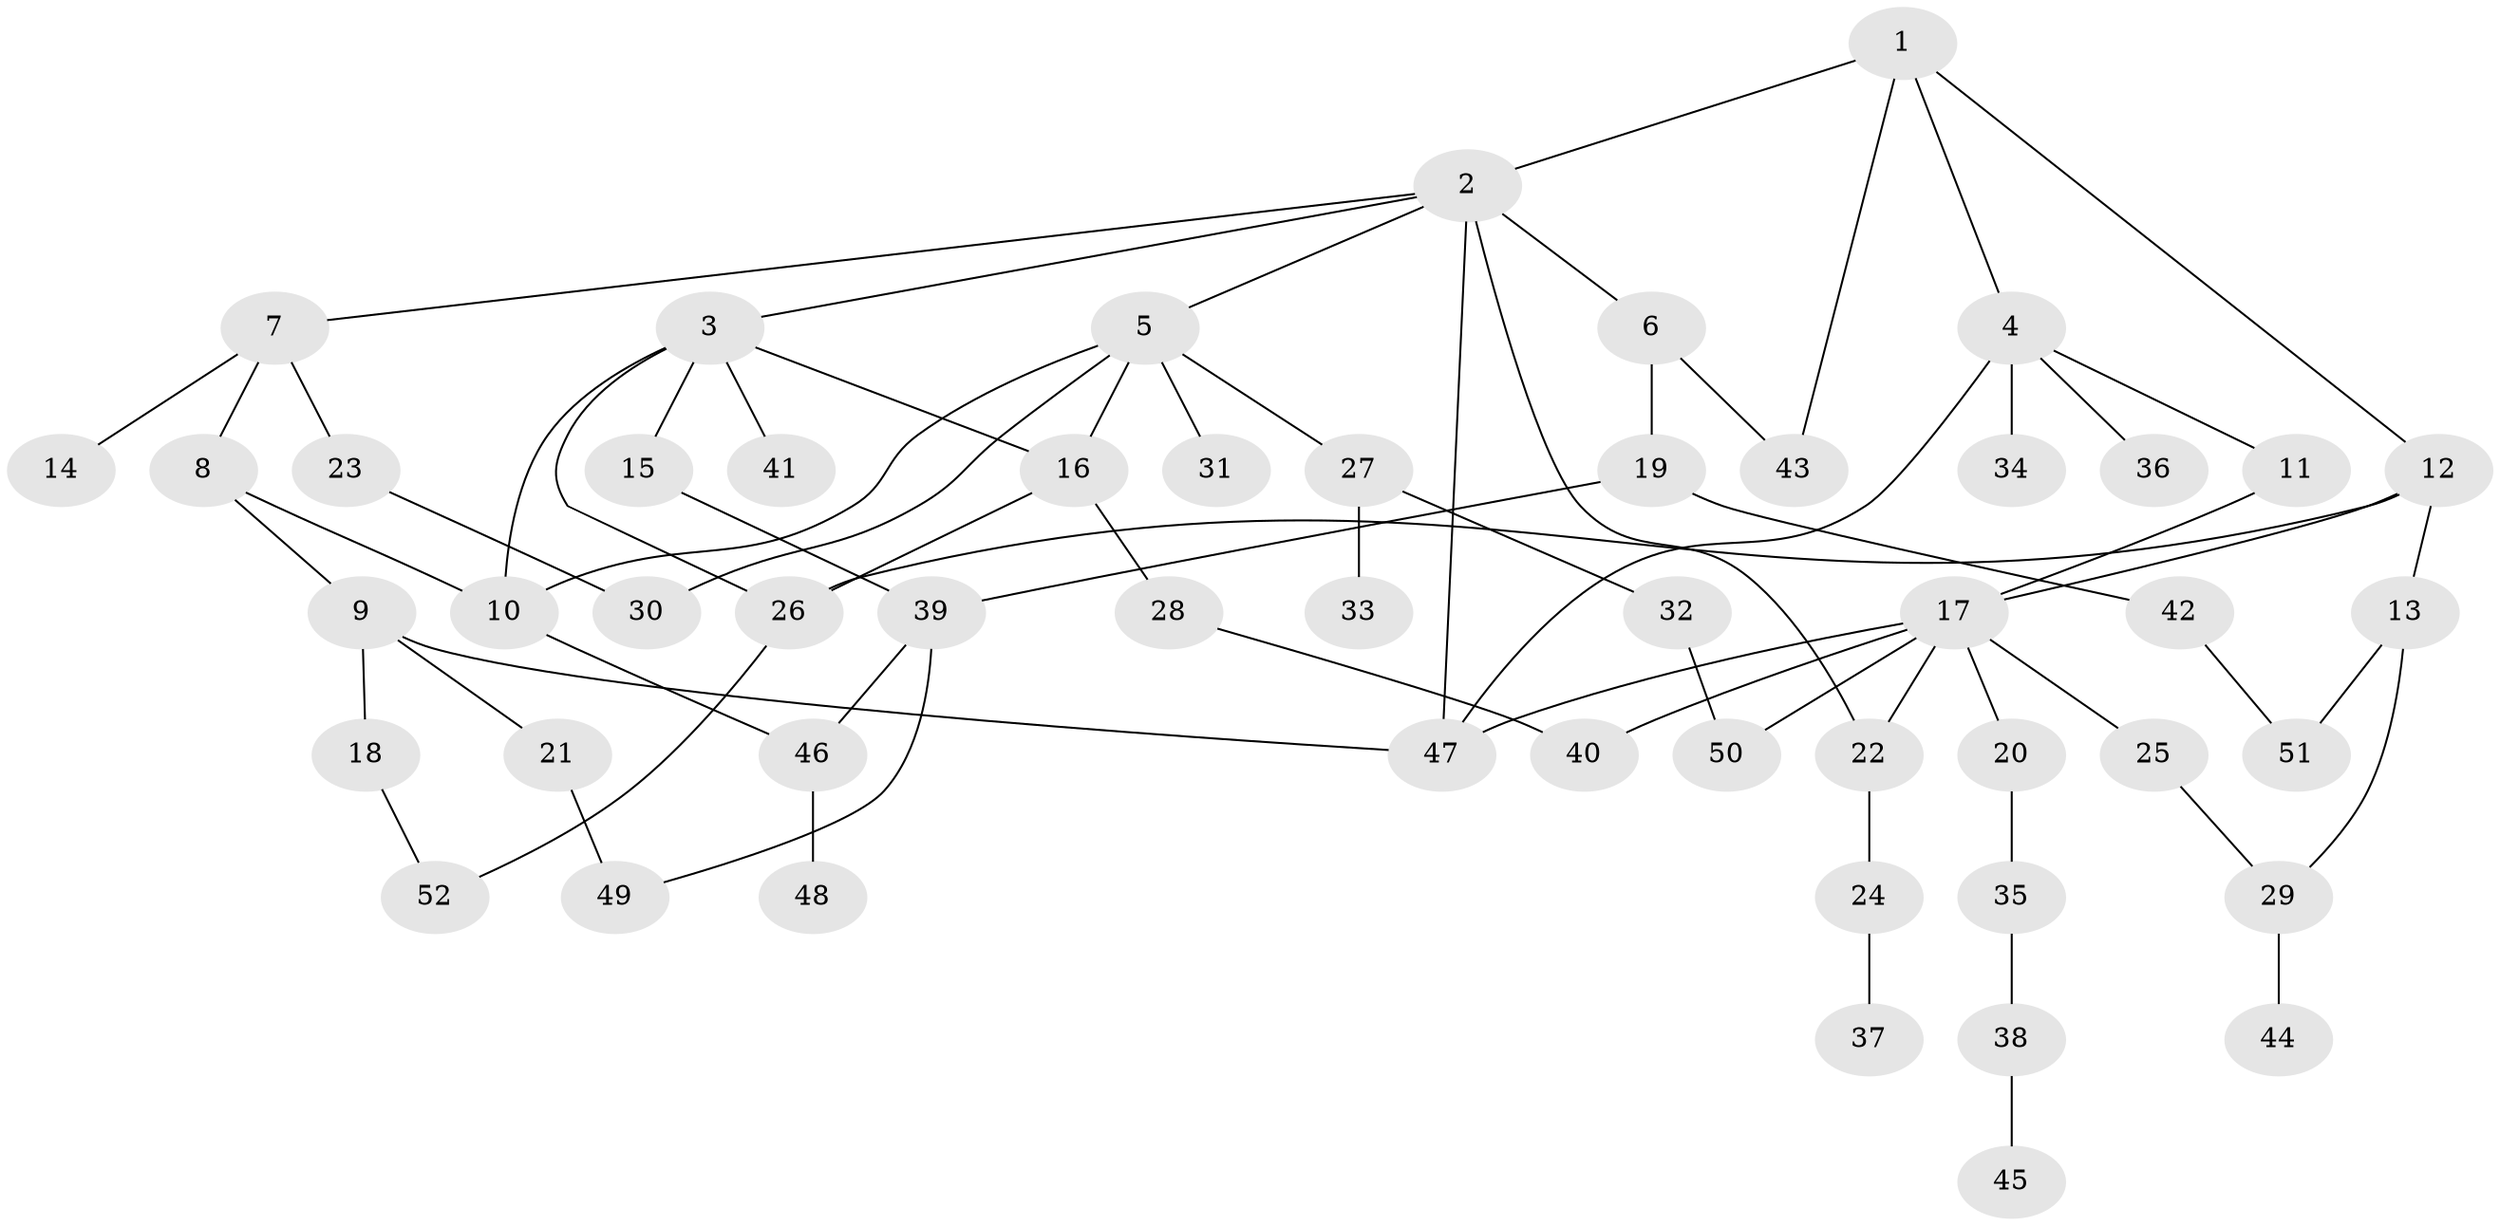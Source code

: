 // Generated by graph-tools (version 1.1) at 2025/13/03/09/25 04:13:15]
// undirected, 52 vertices, 71 edges
graph export_dot {
graph [start="1"]
  node [color=gray90,style=filled];
  1;
  2;
  3;
  4;
  5;
  6;
  7;
  8;
  9;
  10;
  11;
  12;
  13;
  14;
  15;
  16;
  17;
  18;
  19;
  20;
  21;
  22;
  23;
  24;
  25;
  26;
  27;
  28;
  29;
  30;
  31;
  32;
  33;
  34;
  35;
  36;
  37;
  38;
  39;
  40;
  41;
  42;
  43;
  44;
  45;
  46;
  47;
  48;
  49;
  50;
  51;
  52;
  1 -- 2;
  1 -- 4;
  1 -- 12;
  1 -- 43;
  2 -- 3;
  2 -- 5;
  2 -- 6;
  2 -- 7;
  2 -- 22;
  2 -- 47;
  3 -- 10;
  3 -- 15;
  3 -- 41;
  3 -- 26;
  3 -- 16;
  4 -- 11;
  4 -- 34;
  4 -- 36;
  4 -- 47;
  5 -- 16;
  5 -- 27;
  5 -- 30;
  5 -- 31;
  5 -- 10;
  6 -- 19;
  6 -- 43;
  7 -- 8;
  7 -- 14;
  7 -- 23;
  8 -- 9;
  8 -- 10;
  9 -- 18;
  9 -- 21;
  9 -- 47;
  10 -- 46;
  11 -- 17;
  12 -- 13;
  12 -- 17;
  12 -- 26;
  13 -- 29;
  13 -- 51;
  15 -- 39;
  16 -- 28;
  16 -- 26;
  17 -- 20;
  17 -- 22;
  17 -- 25;
  17 -- 40;
  17 -- 47;
  17 -- 50;
  18 -- 52;
  19 -- 39;
  19 -- 42;
  20 -- 35;
  21 -- 49;
  22 -- 24;
  23 -- 30;
  24 -- 37;
  25 -- 29;
  26 -- 52;
  27 -- 32;
  27 -- 33;
  28 -- 40;
  29 -- 44;
  32 -- 50;
  35 -- 38;
  38 -- 45;
  39 -- 46;
  39 -- 49;
  42 -- 51;
  46 -- 48;
}
